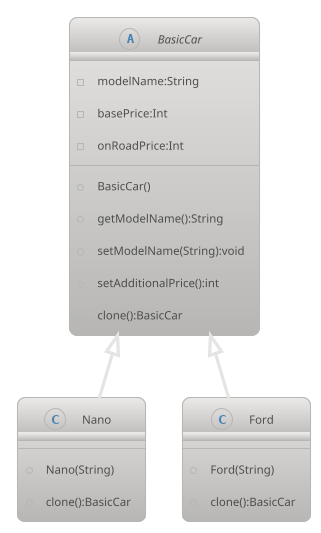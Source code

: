 @startuml Class
!theme metal
abstract class BasicCar {
    -modelName:String
    -basePrice:Int
    -onRoadPrice:Int
    +BasicCar()
    +getModelName():String
    +setModelName(String):void
    +setAdditionalPrice():int
    +clone():BasicCar
}

class Nano {
    +Nano(String)
    +clone():BasicCar
}

class Ford {
    +Ford(String)
    +clone():BasicCar
}

BasicCar <|-- Nano
BasicCar <|-- Ford

@enduml